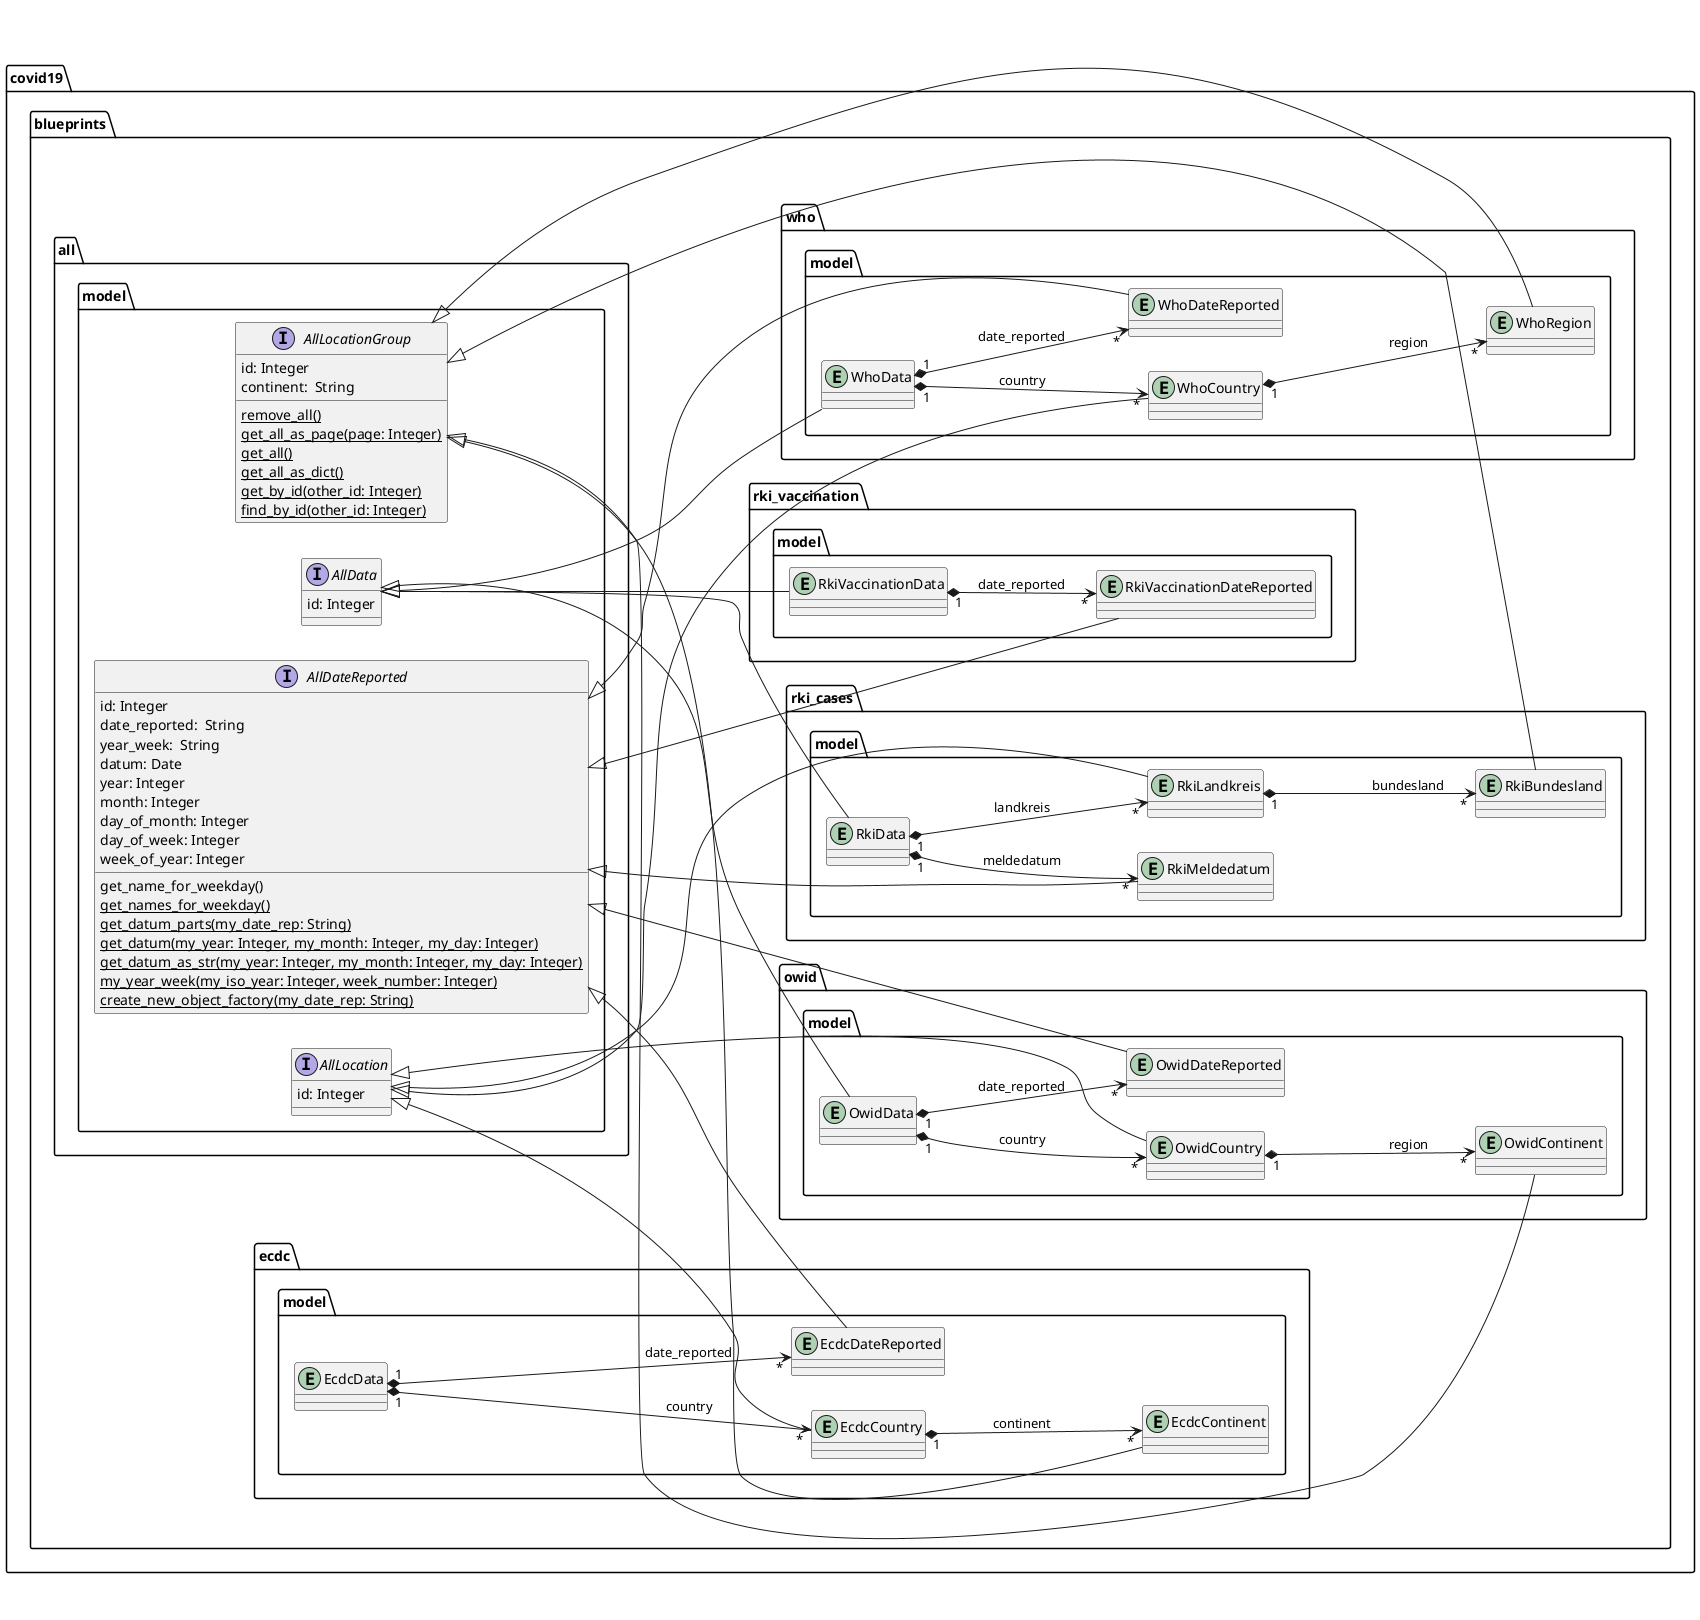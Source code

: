 @startuml
left to right direction


package covid19.blueprints.all.model {

	interface AllDateReported {
	    id: Integer
		date_reported:  String
	    year_week:  String
	    datum: Date
	    year: Integer
	    month: Integer
	    day_of_month: Integer
	    day_of_week: Integer
	    week_of_year: Integer
		get_name_for_weekday()
		{classifier} get_names_for_weekday()
		{classifier} get_datum_parts(my_date_rep: String)
		{classifier} get_datum(my_year: Integer, my_month: Integer, my_day: Integer)
		{classifier} get_datum_as_str(my_year: Integer, my_month: Integer, my_day: Integer)
		{classifier} my_year_week(my_iso_year: Integer, week_number: Integer)
		{classifier} create_new_object_factory(my_date_rep: String)
	}

	interface AllLocationGroup {
	    id: Integer
	    continent:  String
	    {classifier} remove_all()
	    {classifier} get_all_as_page(page: Integer)
	    {classifier} get_all()
	    {classifier} get_all_as_dict()
	    {classifier} get_by_id(other_id: Integer)
	    {classifier} find_by_id(other_id: Integer)
	}
	interface AllLocation {
	    id: Integer
    }
	interface AllData {
	    id: Integer
	}
}


package covid19.blueprints.ecdc.model {
	entity EcdcContinent {}
	entity EcdcCountry {}
	entity EcdcData {}
	entity EcdcDateReported {}
}

AllDateReported <|-- EcdcDateReported
AllLocationGroup <|-- EcdcContinent
AllLocation <|-- EcdcCountry

EcdcCountry "1" *--> "*" EcdcContinent: continent
EcdcData "1" *--> "*" EcdcCountry: country
EcdcData "1" *--> "*" EcdcDateReported: date_reported


package covid19.blueprints.owid.model {
	entity OwidContinent {}
	entity OwidCountry {}
	entity OwidData {}
	entity OwidDateReported {}
}

AllDateReported <|-- OwidDateReported
AllLocationGroup <|-- OwidContinent
AllLocation <|--  OwidCountry
AllData <|-- OwidData

OwidCountry "1" *--> "*" OwidContinent : region
OwidData "1" *--> "*" OwidCountry : country
OwidData "1" *--> "*" OwidDateReported : date_reported


package covid19.blueprints.rki_cases.model {
	entity RkiBundesland {}
	entity RkiLandkreis {}
	entity RkiData {}
	entity RkiMeldedatum {}
}

AllDateReported <|-- RkiMeldedatum
AllLocationGroup <|-- RkiBundesland
AllLocation <|-- RkiLandkreis
AllData <|-- RkiData

RkiLandkreis "1" *--> "*" RkiBundesland : bundesland
RkiData "1" *--> "*" RkiLandkreis : landkreis
RkiData "1" *--> "*" RkiMeldedatum : meldedatum


package covid19.blueprints.rki_vaccination.model {
	entity RkiVaccinationDateReported {}
	entity RkiVaccinationData {}
}

AllDateReported <|-- RkiVaccinationDateReported
AllData <|-- RkiVaccinationData

RkiVaccinationData "1" *--> "*" RkiVaccinationDateReported : date_reported


package covid19.blueprints.who.model {
	entity WhoRegion {}
	entity WhoCountry {}
	entity WhoData {}
	entity WhoDateReported {}
}

AllDateReported <|-- WhoDateReported
AllLocationGroup <|-- WhoRegion
AllLocation <|-- WhoCountry
AllData <|-- WhoData

WhoCountry "1" *--> "*" WhoRegion : region
WhoData "1" *--> "*" WhoCountry : country
WhoData "1" *--> "*" WhoDateReported : date_reported

@enduml
